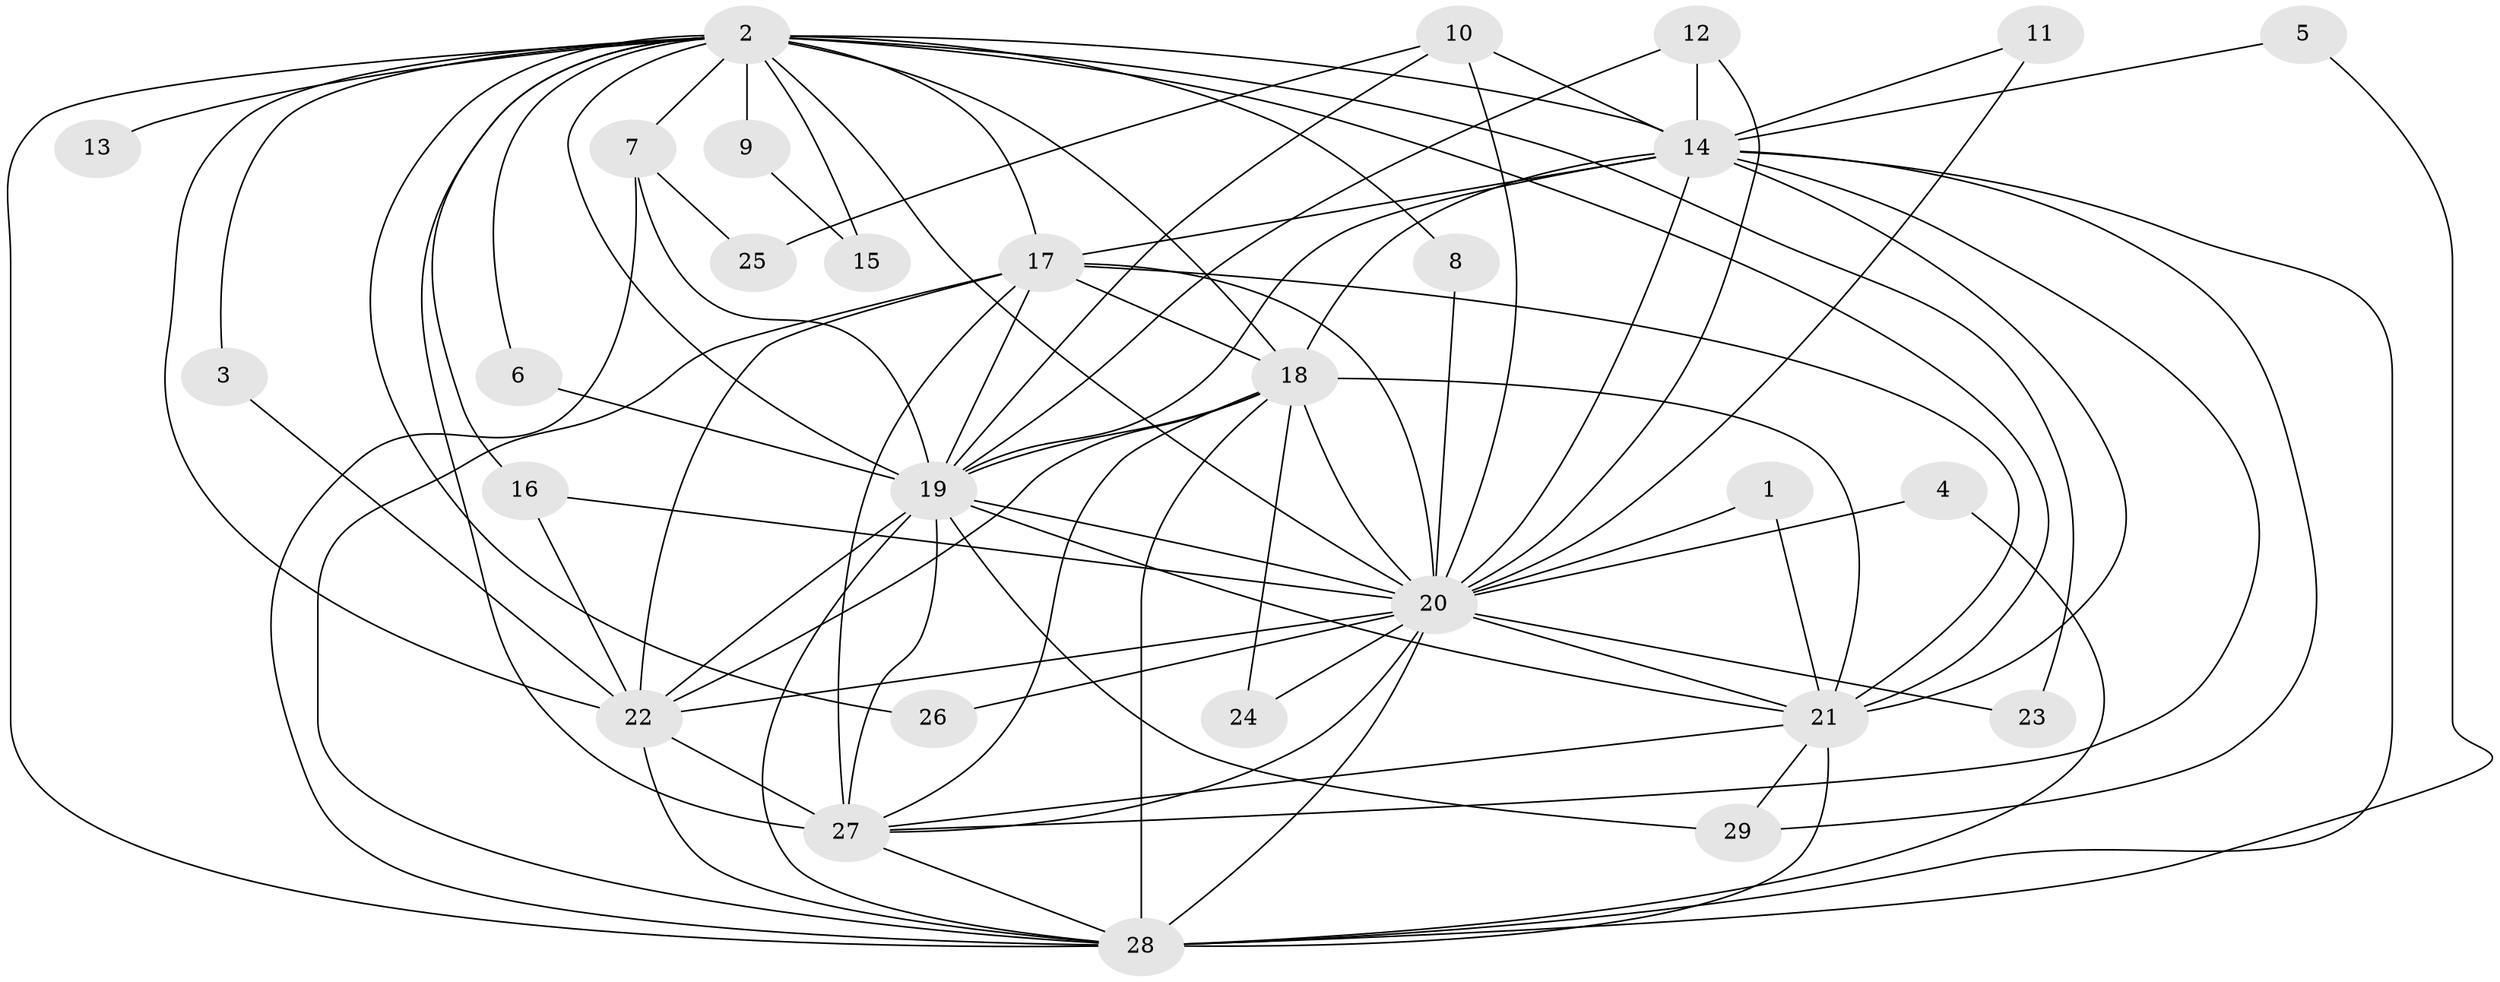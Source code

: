 // original degree distribution, {14: 0.034482758620689655, 20: 0.017241379310344827, 19: 0.017241379310344827, 18: 0.017241379310344827, 15: 0.017241379310344827, 11: 0.034482758620689655, 24: 0.017241379310344827, 12: 0.017241379310344827, 2: 0.5517241379310345, 5: 0.034482758620689655, 7: 0.017241379310344827, 4: 0.06896551724137931, 3: 0.15517241379310345}
// Generated by graph-tools (version 1.1) at 2025/25/03/09/25 03:25:37]
// undirected, 29 vertices, 84 edges
graph export_dot {
graph [start="1"]
  node [color=gray90,style=filled];
  1;
  2;
  3;
  4;
  5;
  6;
  7;
  8;
  9;
  10;
  11;
  12;
  13;
  14;
  15;
  16;
  17;
  18;
  19;
  20;
  21;
  22;
  23;
  24;
  25;
  26;
  27;
  28;
  29;
  1 -- 20 [weight=1.0];
  1 -- 21 [weight=1.0];
  2 -- 3 [weight=1.0];
  2 -- 6 [weight=1.0];
  2 -- 7 [weight=1.0];
  2 -- 8 [weight=1.0];
  2 -- 9 [weight=3.0];
  2 -- 13 [weight=3.0];
  2 -- 14 [weight=2.0];
  2 -- 15 [weight=1.0];
  2 -- 16 [weight=1.0];
  2 -- 17 [weight=3.0];
  2 -- 18 [weight=3.0];
  2 -- 19 [weight=2.0];
  2 -- 20 [weight=2.0];
  2 -- 21 [weight=3.0];
  2 -- 22 [weight=1.0];
  2 -- 23 [weight=1.0];
  2 -- 26 [weight=1.0];
  2 -- 27 [weight=3.0];
  2 -- 28 [weight=2.0];
  3 -- 22 [weight=1.0];
  4 -- 20 [weight=1.0];
  4 -- 28 [weight=1.0];
  5 -- 14 [weight=1.0];
  5 -- 28 [weight=1.0];
  6 -- 19 [weight=1.0];
  7 -- 19 [weight=1.0];
  7 -- 25 [weight=1.0];
  7 -- 28 [weight=1.0];
  8 -- 20 [weight=1.0];
  9 -- 15 [weight=1.0];
  10 -- 14 [weight=1.0];
  10 -- 19 [weight=1.0];
  10 -- 20 [weight=1.0];
  10 -- 25 [weight=1.0];
  11 -- 14 [weight=1.0];
  11 -- 20 [weight=1.0];
  12 -- 14 [weight=1.0];
  12 -- 19 [weight=1.0];
  12 -- 20 [weight=1.0];
  14 -- 17 [weight=1.0];
  14 -- 18 [weight=1.0];
  14 -- 19 [weight=2.0];
  14 -- 20 [weight=5.0];
  14 -- 21 [weight=1.0];
  14 -- 27 [weight=1.0];
  14 -- 28 [weight=1.0];
  14 -- 29 [weight=1.0];
  16 -- 20 [weight=1.0];
  16 -- 22 [weight=1.0];
  17 -- 18 [weight=1.0];
  17 -- 19 [weight=1.0];
  17 -- 20 [weight=1.0];
  17 -- 21 [weight=1.0];
  17 -- 22 [weight=1.0];
  17 -- 27 [weight=1.0];
  17 -- 28 [weight=1.0];
  18 -- 19 [weight=1.0];
  18 -- 20 [weight=1.0];
  18 -- 21 [weight=1.0];
  18 -- 22 [weight=1.0];
  18 -- 24 [weight=1.0];
  18 -- 27 [weight=1.0];
  18 -- 28 [weight=3.0];
  19 -- 20 [weight=2.0];
  19 -- 21 [weight=1.0];
  19 -- 22 [weight=2.0];
  19 -- 27 [weight=1.0];
  19 -- 28 [weight=1.0];
  19 -- 29 [weight=1.0];
  20 -- 21 [weight=1.0];
  20 -- 22 [weight=1.0];
  20 -- 23 [weight=1.0];
  20 -- 24 [weight=1.0];
  20 -- 26 [weight=1.0];
  20 -- 27 [weight=1.0];
  20 -- 28 [weight=2.0];
  21 -- 27 [weight=1.0];
  21 -- 28 [weight=2.0];
  21 -- 29 [weight=1.0];
  22 -- 27 [weight=1.0];
  22 -- 28 [weight=1.0];
  27 -- 28 [weight=1.0];
}
